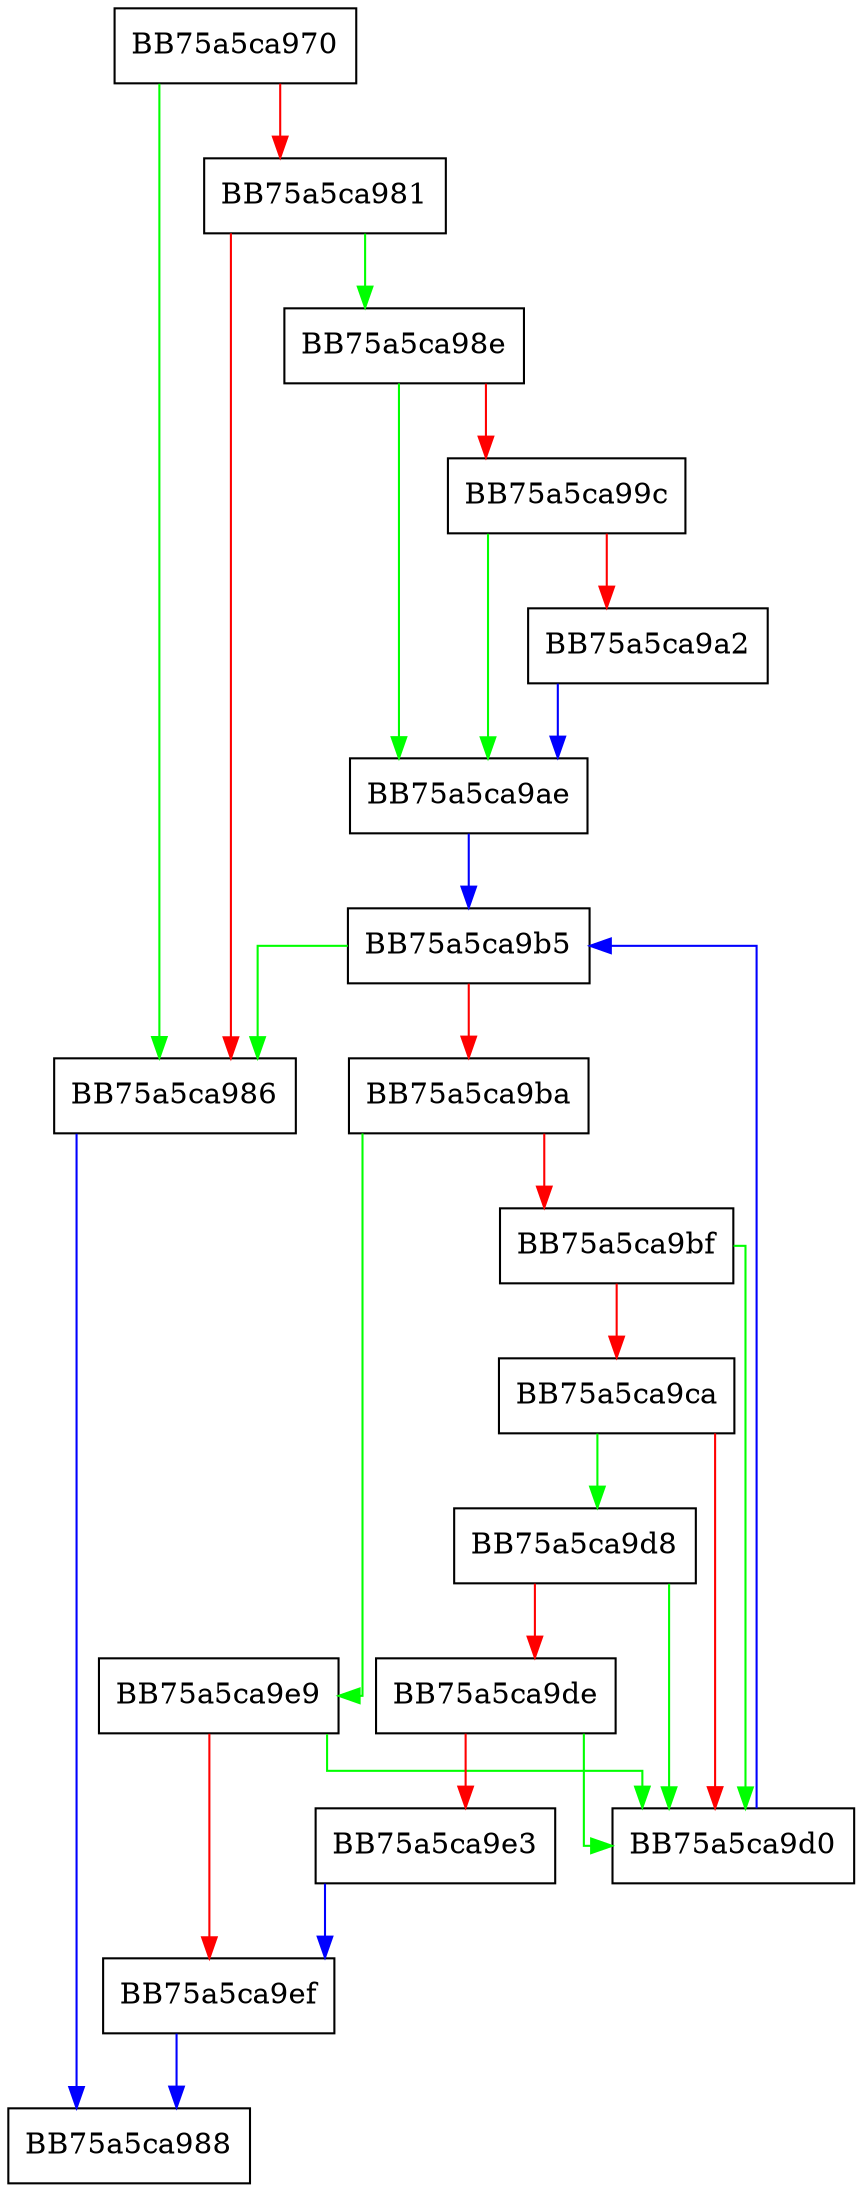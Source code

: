 digraph native_comment {
  node [shape="box"];
  graph [splines=ortho];
  BB75a5ca970 -> BB75a5ca986 [color="green"];
  BB75a5ca970 -> BB75a5ca981 [color="red"];
  BB75a5ca981 -> BB75a5ca98e [color="green"];
  BB75a5ca981 -> BB75a5ca986 [color="red"];
  BB75a5ca986 -> BB75a5ca988 [color="blue"];
  BB75a5ca98e -> BB75a5ca9ae [color="green"];
  BB75a5ca98e -> BB75a5ca99c [color="red"];
  BB75a5ca99c -> BB75a5ca9ae [color="green"];
  BB75a5ca99c -> BB75a5ca9a2 [color="red"];
  BB75a5ca9a2 -> BB75a5ca9ae [color="blue"];
  BB75a5ca9ae -> BB75a5ca9b5 [color="blue"];
  BB75a5ca9b5 -> BB75a5ca986 [color="green"];
  BB75a5ca9b5 -> BB75a5ca9ba [color="red"];
  BB75a5ca9ba -> BB75a5ca9e9 [color="green"];
  BB75a5ca9ba -> BB75a5ca9bf [color="red"];
  BB75a5ca9bf -> BB75a5ca9d0 [color="green"];
  BB75a5ca9bf -> BB75a5ca9ca [color="red"];
  BB75a5ca9ca -> BB75a5ca9d8 [color="green"];
  BB75a5ca9ca -> BB75a5ca9d0 [color="red"];
  BB75a5ca9d0 -> BB75a5ca9b5 [color="blue"];
  BB75a5ca9d8 -> BB75a5ca9d0 [color="green"];
  BB75a5ca9d8 -> BB75a5ca9de [color="red"];
  BB75a5ca9de -> BB75a5ca9d0 [color="green"];
  BB75a5ca9de -> BB75a5ca9e3 [color="red"];
  BB75a5ca9e3 -> BB75a5ca9ef [color="blue"];
  BB75a5ca9e9 -> BB75a5ca9d0 [color="green"];
  BB75a5ca9e9 -> BB75a5ca9ef [color="red"];
  BB75a5ca9ef -> BB75a5ca988 [color="blue"];
}